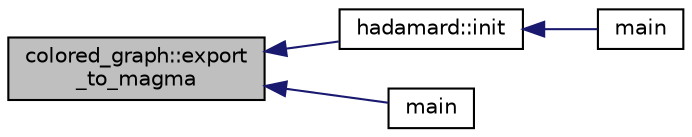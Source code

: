 digraph "colored_graph::export_to_magma"
{
  edge [fontname="Helvetica",fontsize="10",labelfontname="Helvetica",labelfontsize="10"];
  node [fontname="Helvetica",fontsize="10",shape=record];
  rankdir="LR";
  Node325 [label="colored_graph::export\l_to_magma",height=0.2,width=0.4,color="black", fillcolor="grey75", style="filled", fontcolor="black"];
  Node325 -> Node326 [dir="back",color="midnightblue",fontsize="10",style="solid",fontname="Helvetica"];
  Node326 [label="hadamard::init",height=0.2,width=0.4,color="black", fillcolor="white", style="filled",URL="$d7/dbb/classhadamard.html#a16af359850b8bdd0d2a73e260d496c33"];
  Node326 -> Node327 [dir="back",color="midnightblue",fontsize="10",style="solid",fontname="Helvetica"];
  Node327 [label="main",height=0.2,width=0.4,color="black", fillcolor="white", style="filled",URL="$dd/d1d/hadamard_8_c.html#a3c04138a5bfe5d72780bb7e82a18e627"];
  Node325 -> Node328 [dir="back",color="midnightblue",fontsize="10",style="solid",fontname="Helvetica"];
  Node328 [label="main",height=0.2,width=0.4,color="black", fillcolor="white", style="filled",URL="$d4/d71/all__rainbow__cliques_8_c.html#a3c04138a5bfe5d72780bb7e82a18e627"];
}
